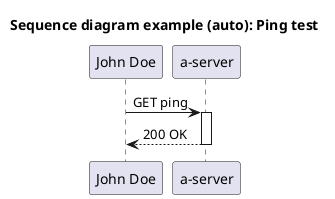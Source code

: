 @startuml
title Sequence diagram example (auto): Ping test
participant "John Doe"
participant "a-server"
"John Doe" -> "a-server": GET ping 
activate "a-server"

"a-server" --> "John Doe": 200 OK
deactivate "a-server"
    @enduml
